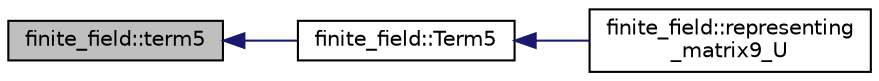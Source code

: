digraph "finite_field::term5"
{
  edge [fontname="Helvetica",fontsize="10",labelfontname="Helvetica",labelfontsize="10"];
  node [fontname="Helvetica",fontsize="10",shape=record];
  rankdir="LR";
  Node18924 [label="finite_field::term5",height=0.2,width=0.4,color="black", fillcolor="grey75", style="filled", fontcolor="black"];
  Node18924 -> Node18925 [dir="back",color="midnightblue",fontsize="10",style="solid",fontname="Helvetica"];
  Node18925 [label="finite_field::Term5",height=0.2,width=0.4,color="black", fillcolor="white", style="filled",URL="$df/d5a/classfinite__field.html#a3c602cc5a70cf81918e47f1933663c94"];
  Node18925 -> Node18926 [dir="back",color="midnightblue",fontsize="10",style="solid",fontname="Helvetica"];
  Node18926 [label="finite_field::representing\l_matrix9_U",height=0.2,width=0.4,color="black", fillcolor="white", style="filled",URL="$df/d5a/classfinite__field.html#a71554021c854e73fbe656c96cfe48ede"];
}
